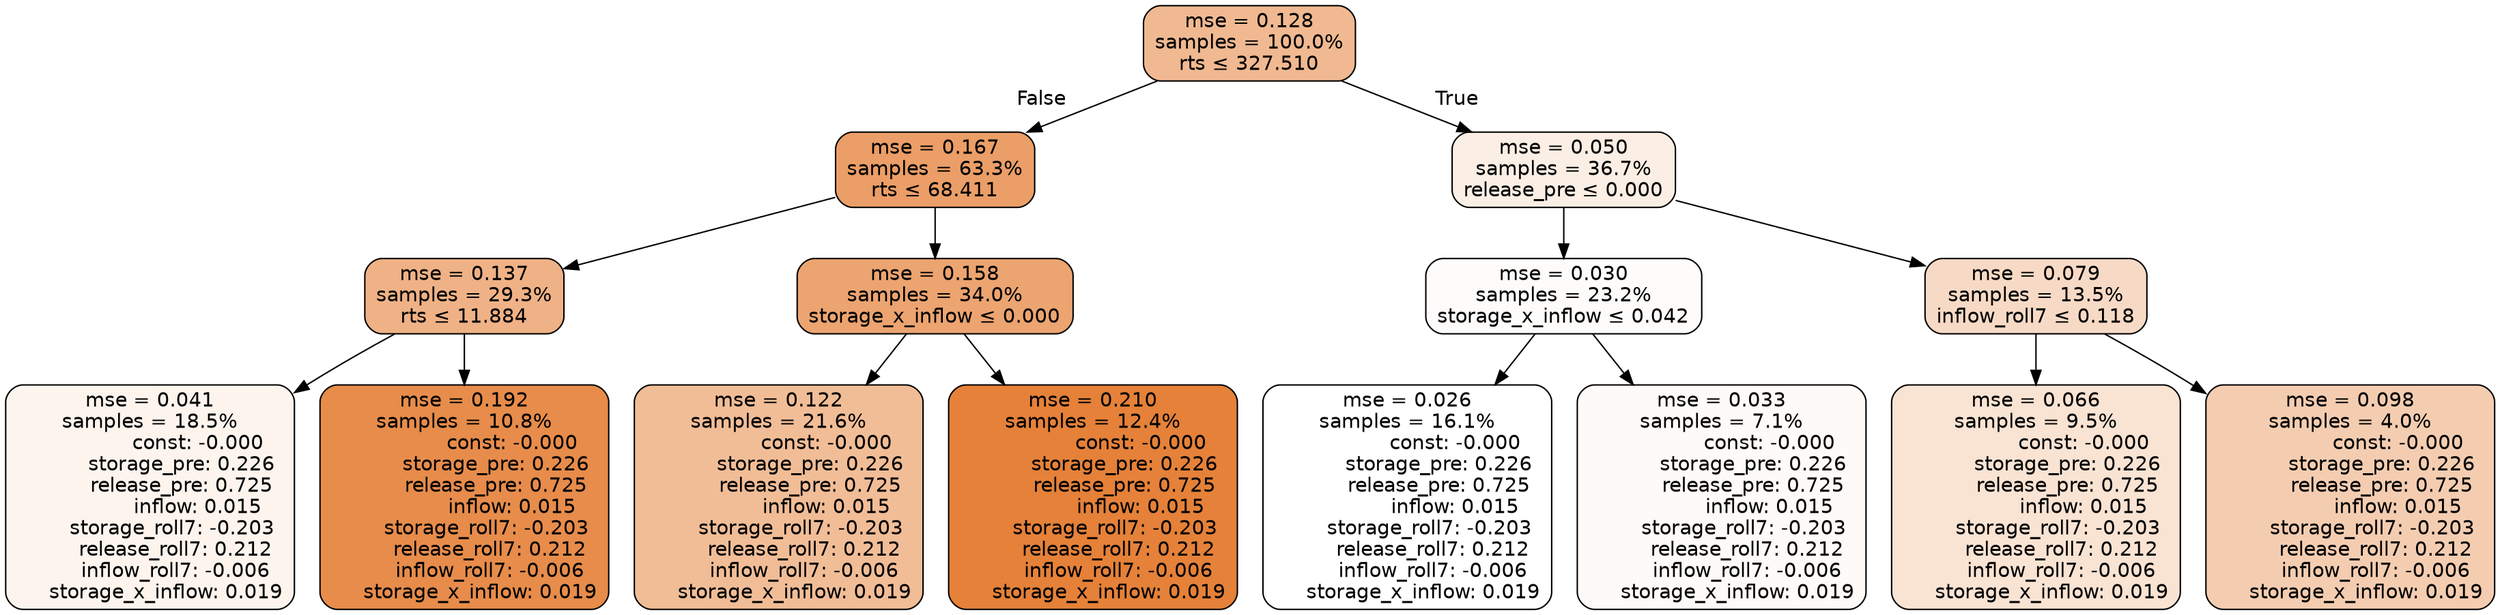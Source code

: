 digraph tree {
node [shape=rectangle, style="filled, rounded", color="black", fontname=helvetica] ;
edge [fontname=helvetica] ;
	"0" [label="mse = 0.128
samples = 100.0%
rts &le; 327.510", fillcolor="#f0b991"]
	"1" [label="mse = 0.167
samples = 63.3%
rts &le; 68.411", fillcolor="#eb9e67"]
	"2" [label="mse = 0.137
samples = 29.3%
rts &le; 11.884", fillcolor="#efb286"]
	"3" [label="mse = 0.041
samples = 18.5%
               const: -0.000
          storage_pre: 0.226
          release_pre: 0.725
               inflow: 0.015
       storage_roll7: -0.203
        release_roll7: 0.212
        inflow_roll7: -0.006
     storage_x_inflow: 0.019", fillcolor="#fcf4ed"]
	"4" [label="mse = 0.192
samples = 10.8%
               const: -0.000
          storage_pre: 0.226
          release_pre: 0.725
               inflow: 0.015
       storage_roll7: -0.203
        release_roll7: 0.212
        inflow_roll7: -0.006
     storage_x_inflow: 0.019", fillcolor="#e78c4b"]
	"5" [label="mse = 0.158
samples = 34.0%
storage_x_inflow &le; 0.000", fillcolor="#eca470"]
	"6" [label="mse = 0.122
samples = 21.6%
               const: -0.000
          storage_pre: 0.226
          release_pre: 0.725
               inflow: 0.015
       storage_roll7: -0.203
        release_roll7: 0.212
        inflow_roll7: -0.006
     storage_x_inflow: 0.019", fillcolor="#f1bd97"]
	"7" [label="mse = 0.210
samples = 12.4%
               const: -0.000
          storage_pre: 0.226
          release_pre: 0.725
               inflow: 0.015
       storage_roll7: -0.203
        release_roll7: 0.212
        inflow_roll7: -0.006
     storage_x_inflow: 0.019", fillcolor="#e58139"]
	"8" [label="mse = 0.050
samples = 36.7%
release_pre &le; 0.000", fillcolor="#fbeee4"]
	"9" [label="mse = 0.030
samples = 23.2%
storage_x_inflow &le; 0.042", fillcolor="#fefcfa"]
	"10" [label="mse = 0.026
samples = 16.1%
               const: -0.000
          storage_pre: 0.226
          release_pre: 0.725
               inflow: 0.015
       storage_roll7: -0.203
        release_roll7: 0.212
        inflow_roll7: -0.006
     storage_x_inflow: 0.019", fillcolor="#ffffff"]
	"11" [label="mse = 0.033
samples = 7.1%
               const: -0.000
          storage_pre: 0.226
          release_pre: 0.725
               inflow: 0.015
       storage_roll7: -0.203
        release_roll7: 0.212
        inflow_roll7: -0.006
     storage_x_inflow: 0.019", fillcolor="#fdfaf7"]
	"12" [label="mse = 0.079
samples = 13.5%
inflow_roll7 &le; 0.118", fillcolor="#f7dac5"]
	"13" [label="mse = 0.066
samples = 9.5%
               const: -0.000
          storage_pre: 0.226
          release_pre: 0.725
               inflow: 0.015
       storage_roll7: -0.203
        release_roll7: 0.212
        inflow_roll7: -0.006
     storage_x_inflow: 0.019", fillcolor="#f9e3d3"]
	"14" [label="mse = 0.098
samples = 4.0%
               const: -0.000
          storage_pre: 0.226
          release_pre: 0.725
               inflow: 0.015
       storage_roll7: -0.203
        release_roll7: 0.212
        inflow_roll7: -0.006
     storage_x_inflow: 0.019", fillcolor="#f4cdb1"]

	"0" -> "1" [labeldistance=2.5, labelangle=45, headlabel="False"]
	"1" -> "2"
	"2" -> "3"
	"2" -> "4"
	"1" -> "5"
	"5" -> "6"
	"5" -> "7"
	"0" -> "8" [labeldistance=2.5, labelangle=-45, headlabel="True"]
	"8" -> "9"
	"9" -> "10"
	"9" -> "11"
	"8" -> "12"
	"12" -> "13"
	"12" -> "14"
}